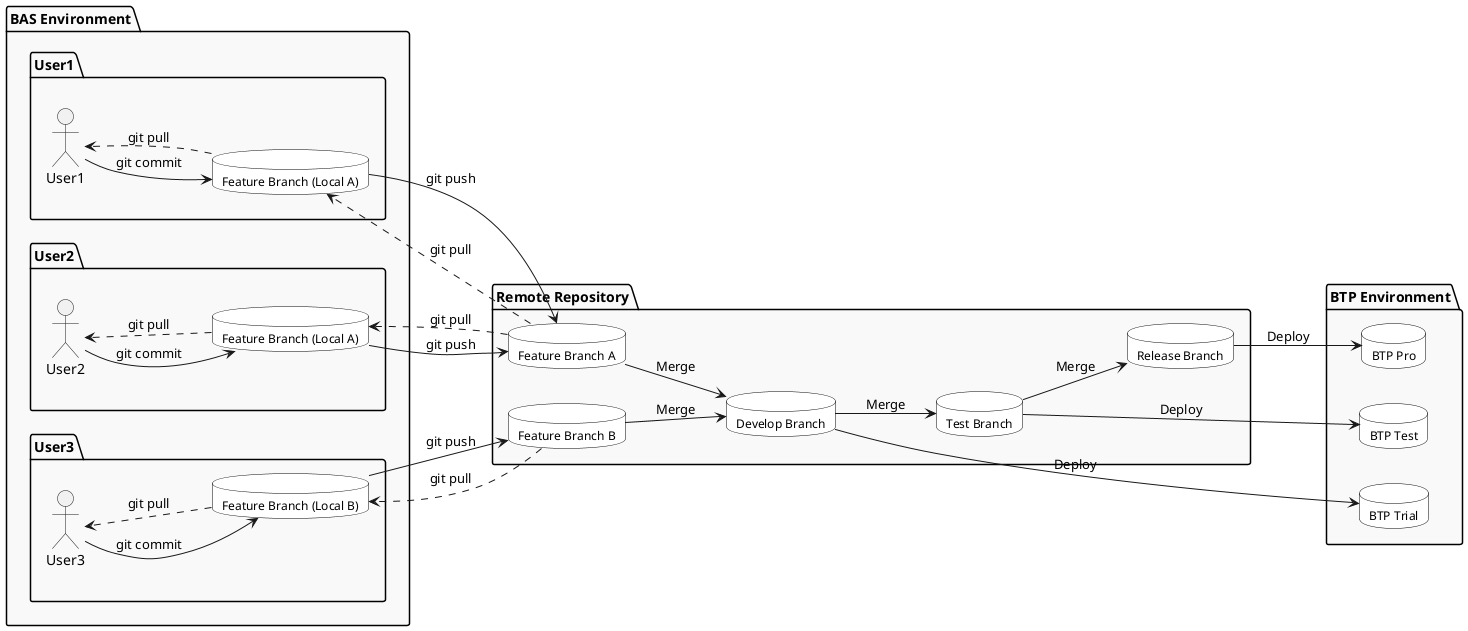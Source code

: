 @startuml
skinparam database {
    BackgroundColor White
    BorderColor Black
    FontSize 12
}
skinparam package {
    BorderColor Black
    BackgroundColor #F9F9F9
}
skinparam ranksep 30  ' ノード間の垂直間隔を縮小
skinparam nodesep 10  ' ノード内の間隔を縮小

' === ローカル環境: User A/B/C ===
package "BAS Environment" {

    package "User1" {
        actor DevA as "User1"
        database LocalFeatureA1 as "Feature Branch (Local A)"
        DevA --> LocalFeatureA1 : git commit
    }

    package "User2" {
        actor DevB as "User2"
        database LocalFeatureA2 as "Feature Branch (Local A)"
        DevB --> LocalFeatureA2 : git commit
    }

    package "User3" {
        actor DevC as "User3"
        database LocalFeatureB as "Feature Branch (Local B)"
        DevC --> LocalFeatureB : git commit
    }
}

' === リモートリポジトリ ===
package "Remote Repository" {
    database RemoteFeatureA as "Feature Branch A"
    database RemoteFeatureB as "Feature Branch B"
    
    ' 横並びにするために directionを設定
    left to right direction
    database RemoteDevelop as "Develop Branch"
    database RemoteTest as "Test Branch"
    database RemoteRelease as "Release Branch"
}

package "BTP Environment" {
    left to right direction
    database DevelopBTP as "BTP Trial"
    database TestBTP as "BTP Test"
    database ReleaseBTP as "BTP Pro"
}

' === ローカル → リモート Push ===
LocalFeatureA1 --> RemoteFeatureA : git push
LocalFeatureA2 --> RemoteFeatureA : git push
LocalFeatureB --> RemoteFeatureB : git push

' === リモート → ローカル Pull ===
RemoteFeatureA ..> LocalFeatureA1 : git pull
LocalFeatureA1 ..> DevA : git pull
RemoteFeatureA ..> LocalFeatureA2 : git pull
LocalFeatureA2 ..> DevB : git pull
RemoteFeatureB ..> LocalFeatureB : git pull
LocalFeatureB ..> DevC : git pull

' === リモートブランチ間フロー ===
RemoteFeatureA --> RemoteDevelop : Merge
RemoteFeatureB --> RemoteDevelop : Merge
RemoteDevelop --> RemoteTest : Merge
RemoteTest --> RemoteRelease : Merge

RemoteDevelop --> DevelopBTP : Deploy
RemoteTest --> TestBTP : Deploy
RemoteRelease --> ReleaseBTP : Deploy

@enduml
